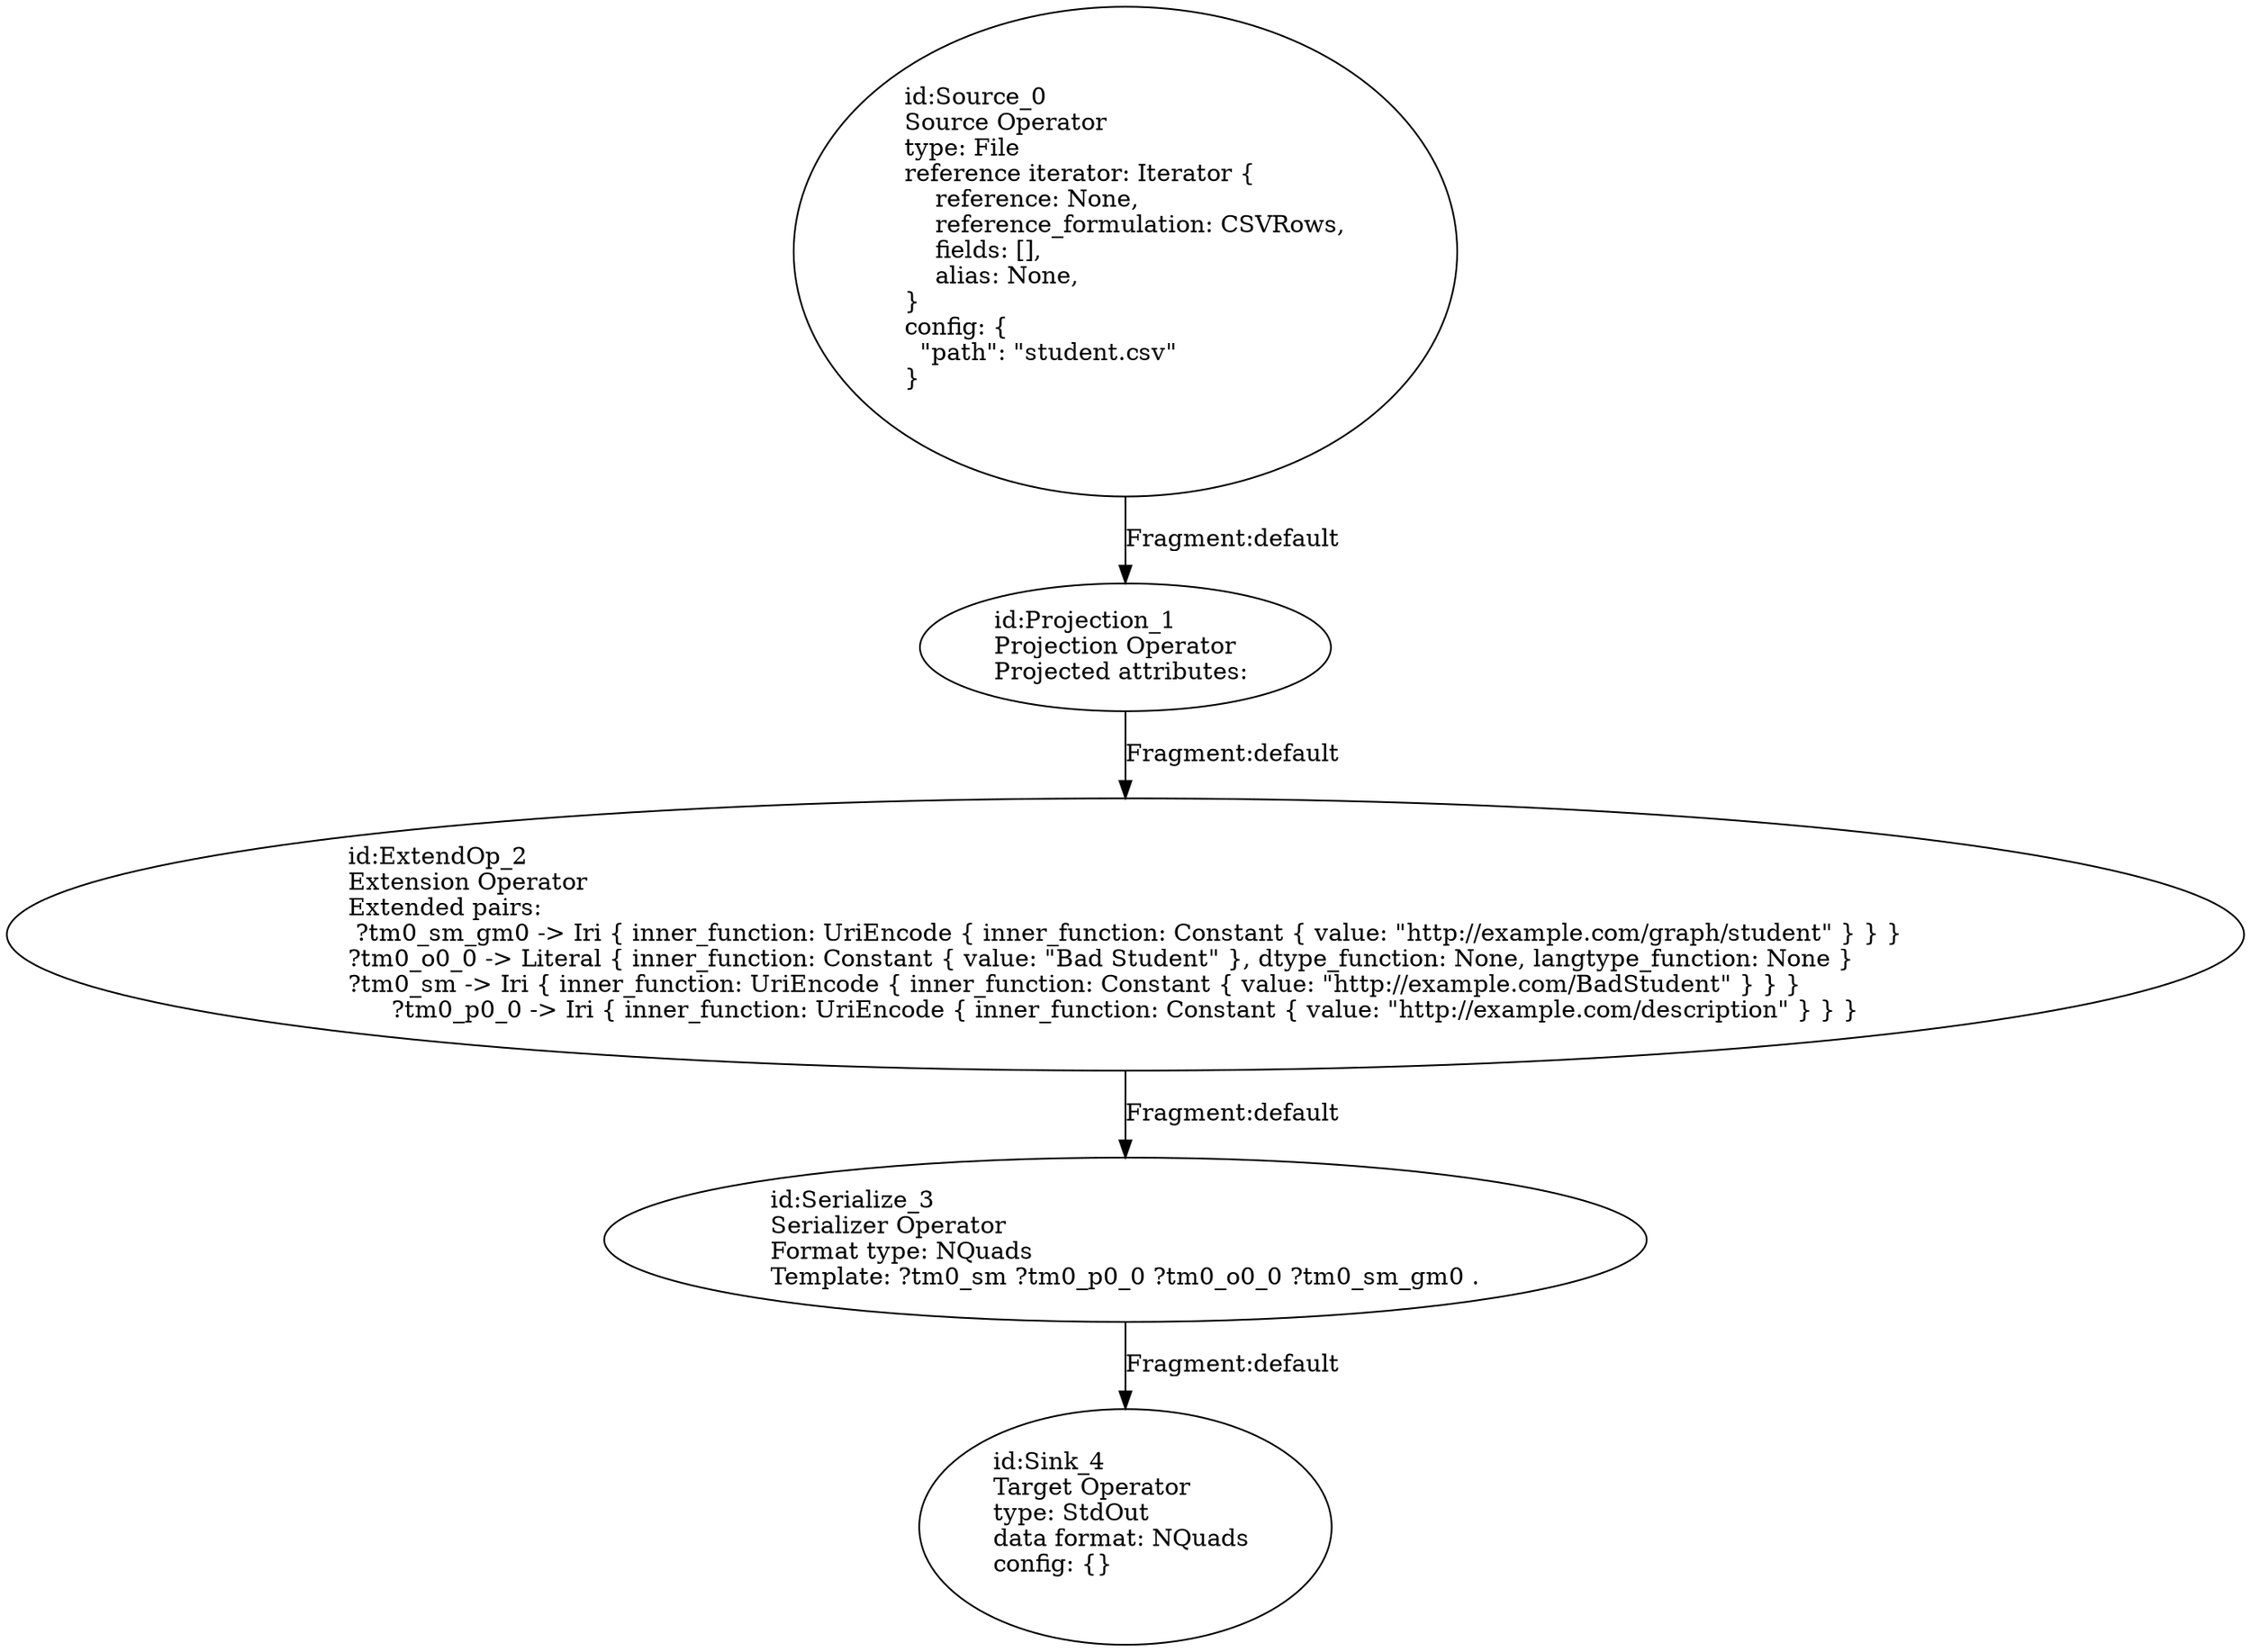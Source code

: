 digraph {
    0 [ label = "id:Source_0 \lSource Operator\ltype: File \lreference iterator: Iterator {\l    reference: None,\l    reference_formulation: CSVRows,\l    fields: [],\l    alias: None,\l} \lconfig: {\l  \"path\": \"student.csv\"\l}\l             " ]
    1 [ label = "id:Projection_1 \lProjection Operator\lProjected attributes: " ]
    2 [ label = "id:ExtendOp_2 \lExtension Operator\lExtended pairs: \l ?tm0_sm_gm0 -> Iri { inner_function: UriEncode { inner_function: Constant { value: \"http://example.com/graph/student\" } } }\l?tm0_o0_0 -> Literal { inner_function: Constant { value: \"Bad Student\" }, dtype_function: None, langtype_function: None }\l?tm0_sm -> Iri { inner_function: UriEncode { inner_function: Constant { value: \"http://example.com/BadStudent\" } } }\l?tm0_p0_0 -> Iri { inner_function: UriEncode { inner_function: Constant { value: \"http://example.com/description\" } } }" ]
    3 [ label = "id:Serialize_3 \lSerializer Operator\lFormat type: NQuads\lTemplate: ?tm0_sm ?tm0_p0_0 ?tm0_o0_0 ?tm0_sm_gm0 ." ]
    4 [ label = "id:Sink_4 \lTarget Operator\ltype: StdOut \ldata format: NQuads \lconfig: {}\l             " ]
    0 -> 1 [ label = "Fragment:default" ]
    1 -> 2 [ label = "Fragment:default" ]
    2 -> 3 [ label = "Fragment:default" ]
    3 -> 4 [ label = "Fragment:default" ]
}
